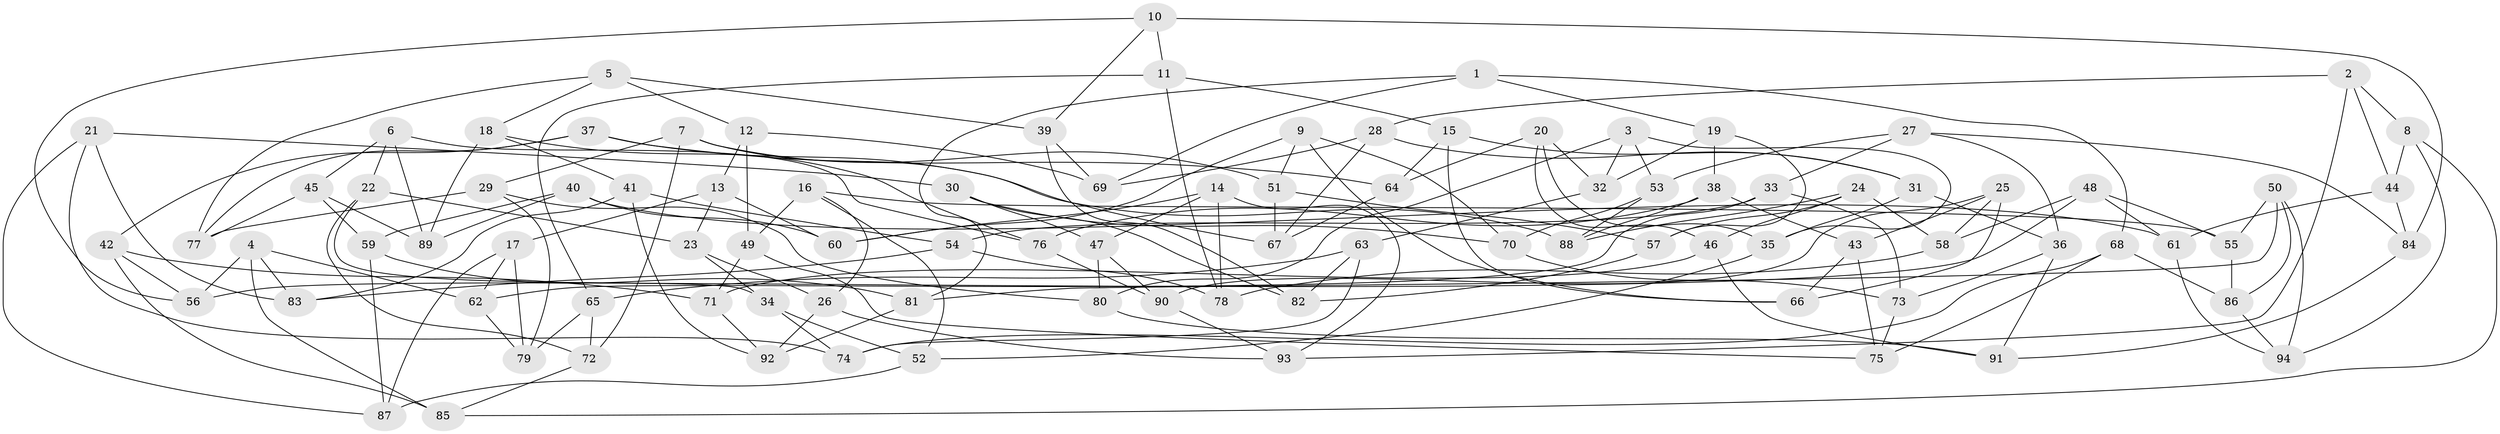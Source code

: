 // Generated by graph-tools (version 1.1) at 2025/50/03/09/25 03:50:53]
// undirected, 94 vertices, 188 edges
graph export_dot {
graph [start="1"]
  node [color=gray90,style=filled];
  1;
  2;
  3;
  4;
  5;
  6;
  7;
  8;
  9;
  10;
  11;
  12;
  13;
  14;
  15;
  16;
  17;
  18;
  19;
  20;
  21;
  22;
  23;
  24;
  25;
  26;
  27;
  28;
  29;
  30;
  31;
  32;
  33;
  34;
  35;
  36;
  37;
  38;
  39;
  40;
  41;
  42;
  43;
  44;
  45;
  46;
  47;
  48;
  49;
  50;
  51;
  52;
  53;
  54;
  55;
  56;
  57;
  58;
  59;
  60;
  61;
  62;
  63;
  64;
  65;
  66;
  67;
  68;
  69;
  70;
  71;
  72;
  73;
  74;
  75;
  76;
  77;
  78;
  79;
  80;
  81;
  82;
  83;
  84;
  85;
  86;
  87;
  88;
  89;
  90;
  91;
  92;
  93;
  94;
  1 -- 19;
  1 -- 81;
  1 -- 68;
  1 -- 69;
  2 -- 44;
  2 -- 28;
  2 -- 93;
  2 -- 8;
  3 -- 53;
  3 -- 35;
  3 -- 80;
  3 -- 32;
  4 -- 85;
  4 -- 83;
  4 -- 62;
  4 -- 56;
  5 -- 77;
  5 -- 39;
  5 -- 18;
  5 -- 12;
  6 -- 22;
  6 -- 89;
  6 -- 45;
  6 -- 76;
  7 -- 51;
  7 -- 29;
  7 -- 67;
  7 -- 72;
  8 -- 85;
  8 -- 44;
  8 -- 94;
  9 -- 70;
  9 -- 60;
  9 -- 51;
  9 -- 66;
  10 -- 39;
  10 -- 11;
  10 -- 84;
  10 -- 56;
  11 -- 65;
  11 -- 78;
  11 -- 15;
  12 -- 49;
  12 -- 69;
  12 -- 13;
  13 -- 60;
  13 -- 17;
  13 -- 23;
  14 -- 47;
  14 -- 93;
  14 -- 78;
  14 -- 60;
  15 -- 64;
  15 -- 31;
  15 -- 66;
  16 -- 52;
  16 -- 55;
  16 -- 49;
  16 -- 26;
  17 -- 62;
  17 -- 87;
  17 -- 79;
  18 -- 89;
  18 -- 76;
  18 -- 41;
  19 -- 32;
  19 -- 57;
  19 -- 38;
  20 -- 64;
  20 -- 32;
  20 -- 35;
  20 -- 46;
  21 -- 74;
  21 -- 30;
  21 -- 83;
  21 -- 87;
  22 -- 34;
  22 -- 72;
  22 -- 23;
  23 -- 34;
  23 -- 26;
  24 -- 88;
  24 -- 57;
  24 -- 58;
  24 -- 46;
  25 -- 58;
  25 -- 90;
  25 -- 43;
  25 -- 66;
  26 -- 93;
  26 -- 92;
  27 -- 33;
  27 -- 53;
  27 -- 36;
  27 -- 84;
  28 -- 31;
  28 -- 69;
  28 -- 67;
  29 -- 79;
  29 -- 77;
  29 -- 80;
  30 -- 70;
  30 -- 47;
  30 -- 82;
  31 -- 36;
  31 -- 35;
  32 -- 63;
  33 -- 54;
  33 -- 73;
  33 -- 62;
  34 -- 74;
  34 -- 52;
  35 -- 52;
  36 -- 91;
  36 -- 73;
  37 -- 64;
  37 -- 42;
  37 -- 77;
  37 -- 88;
  38 -- 76;
  38 -- 43;
  38 -- 88;
  39 -- 82;
  39 -- 69;
  40 -- 59;
  40 -- 89;
  40 -- 61;
  40 -- 60;
  41 -- 83;
  41 -- 92;
  41 -- 54;
  42 -- 85;
  42 -- 71;
  42 -- 56;
  43 -- 75;
  43 -- 66;
  44 -- 84;
  44 -- 61;
  45 -- 77;
  45 -- 59;
  45 -- 89;
  46 -- 71;
  46 -- 91;
  47 -- 80;
  47 -- 90;
  48 -- 61;
  48 -- 55;
  48 -- 56;
  48 -- 58;
  49 -- 75;
  49 -- 71;
  50 -- 55;
  50 -- 81;
  50 -- 86;
  50 -- 94;
  51 -- 57;
  51 -- 67;
  52 -- 87;
  53 -- 70;
  53 -- 88;
  54 -- 83;
  54 -- 78;
  55 -- 86;
  57 -- 82;
  58 -- 78;
  59 -- 81;
  59 -- 87;
  61 -- 94;
  62 -- 79;
  63 -- 65;
  63 -- 74;
  63 -- 82;
  64 -- 67;
  65 -- 79;
  65 -- 72;
  68 -- 75;
  68 -- 86;
  68 -- 74;
  70 -- 73;
  71 -- 92;
  72 -- 85;
  73 -- 75;
  76 -- 90;
  80 -- 91;
  81 -- 92;
  84 -- 91;
  86 -- 94;
  90 -- 93;
}
